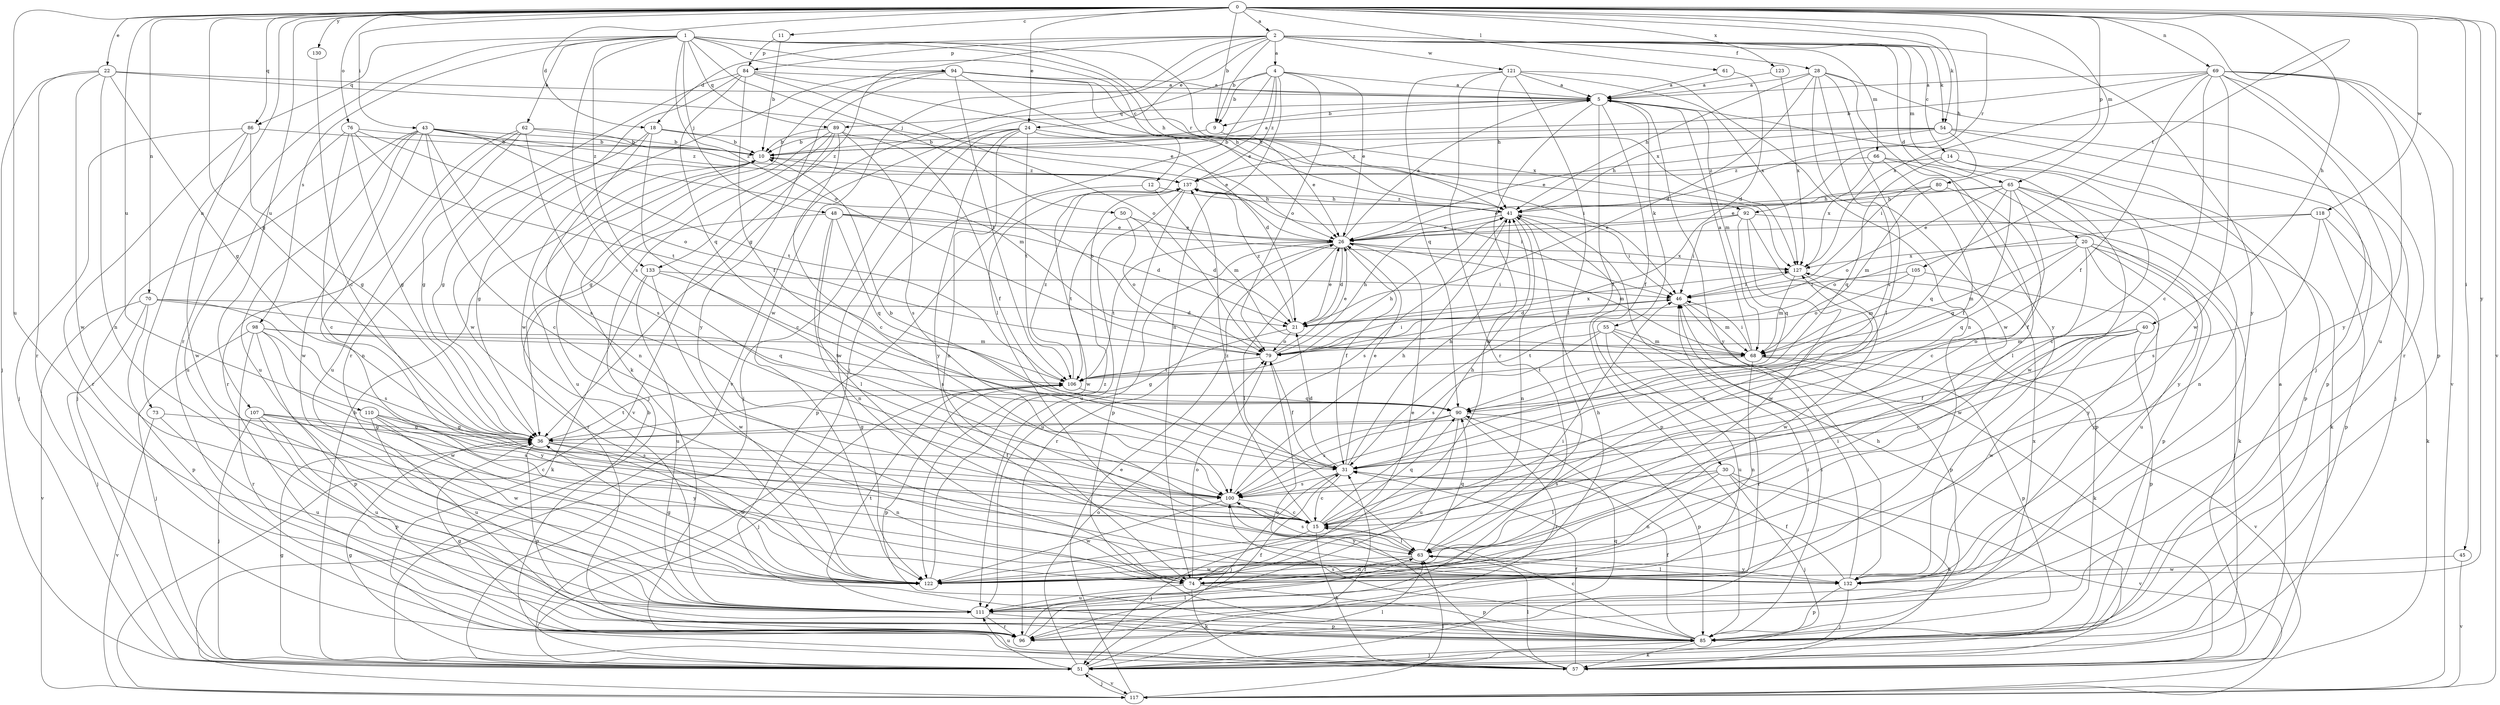 strict digraph  {
0;
1;
2;
4;
5;
9;
10;
11;
12;
14;
15;
18;
20;
21;
22;
24;
26;
28;
30;
31;
36;
40;
41;
43;
45;
46;
48;
50;
51;
54;
55;
57;
61;
62;
63;
65;
66;
68;
69;
70;
73;
74;
76;
79;
80;
84;
85;
86;
89;
90;
92;
94;
96;
98;
100;
105;
106;
107;
110;
111;
117;
118;
121;
122;
123;
127;
130;
132;
133;
137;
0 -> 2  [label=a];
0 -> 9  [label=b];
0 -> 11  [label=c];
0 -> 18  [label=d];
0 -> 22  [label=e];
0 -> 24  [label=e];
0 -> 36  [label=g];
0 -> 40  [label=h];
0 -> 41  [label=h];
0 -> 43  [label=i];
0 -> 45  [label=i];
0 -> 54  [label=k];
0 -> 61  [label=l];
0 -> 65  [label=m];
0 -> 69  [label=n];
0 -> 70  [label=n];
0 -> 73  [label=n];
0 -> 76  [label=o];
0 -> 80  [label=p];
0 -> 86  [label=q];
0 -> 92  [label=r];
0 -> 105  [label=t];
0 -> 107  [label=u];
0 -> 110  [label=u];
0 -> 111  [label=u];
0 -> 117  [label=v];
0 -> 118  [label=w];
0 -> 123  [label=x];
0 -> 130  [label=y];
0 -> 132  [label=y];
1 -> 12  [label=c];
1 -> 41  [label=h];
1 -> 48  [label=j];
1 -> 50  [label=j];
1 -> 62  [label=l];
1 -> 79  [label=o];
1 -> 86  [label=q];
1 -> 89  [label=q];
1 -> 92  [label=r];
1 -> 94  [label=r];
1 -> 96  [label=r];
1 -> 98  [label=s];
1 -> 100  [label=s];
1 -> 127  [label=x];
1 -> 133  [label=z];
2 -> 4  [label=a];
2 -> 9  [label=b];
2 -> 14  [label=c];
2 -> 18  [label=d];
2 -> 20  [label=d];
2 -> 24  [label=e];
2 -> 28  [label=f];
2 -> 36  [label=g];
2 -> 54  [label=k];
2 -> 65  [label=m];
2 -> 66  [label=m];
2 -> 84  [label=p];
2 -> 121  [label=w];
2 -> 122  [label=w];
2 -> 132  [label=y];
2 -> 133  [label=z];
4 -> 5  [label=a];
4 -> 9  [label=b];
4 -> 26  [label=e];
4 -> 51  [label=j];
4 -> 63  [label=l];
4 -> 74  [label=n];
4 -> 79  [label=o];
4 -> 117  [label=v];
4 -> 137  [label=z];
5 -> 9  [label=b];
5 -> 30  [label=f];
5 -> 31  [label=f];
5 -> 55  [label=k];
5 -> 68  [label=m];
5 -> 89  [label=q];
5 -> 122  [label=w];
5 -> 132  [label=y];
9 -> 10  [label=b];
9 -> 26  [label=e];
10 -> 5  [label=a];
10 -> 36  [label=g];
10 -> 111  [label=u];
10 -> 137  [label=z];
11 -> 10  [label=b];
11 -> 84  [label=p];
12 -> 41  [label=h];
12 -> 68  [label=m];
12 -> 85  [label=p];
14 -> 15  [label=c];
14 -> 85  [label=p];
14 -> 90  [label=q];
14 -> 137  [label=z];
15 -> 41  [label=h];
15 -> 51  [label=j];
15 -> 57  [label=k];
15 -> 63  [label=l];
15 -> 90  [label=q];
15 -> 127  [label=x];
15 -> 137  [label=z];
18 -> 10  [label=b];
18 -> 15  [label=c];
18 -> 26  [label=e];
18 -> 36  [label=g];
18 -> 74  [label=n];
20 -> 51  [label=j];
20 -> 68  [label=m];
20 -> 85  [label=p];
20 -> 90  [label=q];
20 -> 111  [label=u];
20 -> 122  [label=w];
20 -> 127  [label=x];
20 -> 132  [label=y];
21 -> 26  [label=e];
21 -> 36  [label=g];
21 -> 79  [label=o];
21 -> 127  [label=x];
21 -> 137  [label=z];
22 -> 5  [label=a];
22 -> 26  [label=e];
22 -> 36  [label=g];
22 -> 51  [label=j];
22 -> 74  [label=n];
22 -> 96  [label=r];
22 -> 122  [label=w];
24 -> 10  [label=b];
24 -> 21  [label=d];
24 -> 46  [label=i];
24 -> 51  [label=j];
24 -> 74  [label=n];
24 -> 106  [label=t];
24 -> 122  [label=w];
24 -> 132  [label=y];
26 -> 5  [label=a];
26 -> 21  [label=d];
26 -> 31  [label=f];
26 -> 63  [label=l];
26 -> 68  [label=m];
26 -> 96  [label=r];
26 -> 106  [label=t];
26 -> 111  [label=u];
26 -> 127  [label=x];
28 -> 5  [label=a];
28 -> 21  [label=d];
28 -> 41  [label=h];
28 -> 51  [label=j];
28 -> 63  [label=l];
28 -> 100  [label=s];
28 -> 122  [label=w];
28 -> 132  [label=y];
30 -> 51  [label=j];
30 -> 57  [label=k];
30 -> 63  [label=l];
30 -> 74  [label=n];
30 -> 100  [label=s];
30 -> 117  [label=v];
31 -> 10  [label=b];
31 -> 15  [label=c];
31 -> 21  [label=d];
31 -> 26  [label=e];
31 -> 41  [label=h];
31 -> 51  [label=j];
31 -> 100  [label=s];
36 -> 31  [label=f];
36 -> 74  [label=n];
36 -> 85  [label=p];
36 -> 106  [label=t];
36 -> 122  [label=w];
40 -> 15  [label=c];
40 -> 31  [label=f];
40 -> 68  [label=m];
40 -> 79  [label=o];
40 -> 85  [label=p];
40 -> 122  [label=w];
41 -> 26  [label=e];
41 -> 46  [label=i];
41 -> 74  [label=n];
41 -> 85  [label=p];
41 -> 100  [label=s];
41 -> 137  [label=z];
43 -> 10  [label=b];
43 -> 15  [label=c];
43 -> 51  [label=j];
43 -> 68  [label=m];
43 -> 74  [label=n];
43 -> 100  [label=s];
43 -> 106  [label=t];
43 -> 111  [label=u];
43 -> 122  [label=w];
43 -> 137  [label=z];
45 -> 117  [label=v];
45 -> 122  [label=w];
46 -> 21  [label=d];
46 -> 68  [label=m];
46 -> 85  [label=p];
48 -> 21  [label=d];
48 -> 26  [label=e];
48 -> 63  [label=l];
48 -> 74  [label=n];
48 -> 90  [label=q];
48 -> 96  [label=r];
48 -> 127  [label=x];
50 -> 21  [label=d];
50 -> 26  [label=e];
50 -> 79  [label=o];
50 -> 106  [label=t];
51 -> 10  [label=b];
51 -> 31  [label=f];
51 -> 36  [label=g];
51 -> 63  [label=l];
51 -> 79  [label=o];
51 -> 90  [label=q];
51 -> 111  [label=u];
51 -> 117  [label=v];
54 -> 10  [label=b];
54 -> 26  [label=e];
54 -> 41  [label=h];
54 -> 46  [label=i];
54 -> 51  [label=j];
54 -> 85  [label=p];
54 -> 137  [label=z];
55 -> 57  [label=k];
55 -> 68  [label=m];
55 -> 96  [label=r];
55 -> 100  [label=s];
55 -> 106  [label=t];
55 -> 111  [label=u];
57 -> 5  [label=a];
57 -> 10  [label=b];
57 -> 31  [label=f];
57 -> 36  [label=g];
57 -> 41  [label=h];
57 -> 63  [label=l];
57 -> 79  [label=o];
61 -> 5  [label=a];
61 -> 21  [label=d];
62 -> 10  [label=b];
62 -> 36  [label=g];
62 -> 96  [label=r];
62 -> 100  [label=s];
62 -> 111  [label=u];
62 -> 137  [label=z];
63 -> 74  [label=n];
63 -> 90  [label=q];
63 -> 100  [label=s];
63 -> 122  [label=w];
63 -> 132  [label=y];
65 -> 15  [label=c];
65 -> 26  [label=e];
65 -> 36  [label=g];
65 -> 41  [label=h];
65 -> 57  [label=k];
65 -> 74  [label=n];
65 -> 79  [label=o];
65 -> 90  [label=q];
65 -> 132  [label=y];
66 -> 31  [label=f];
66 -> 63  [label=l];
66 -> 122  [label=w];
66 -> 127  [label=x];
66 -> 137  [label=z];
68 -> 5  [label=a];
68 -> 46  [label=i];
68 -> 74  [label=n];
68 -> 85  [label=p];
68 -> 106  [label=t];
68 -> 117  [label=v];
69 -> 5  [label=a];
69 -> 10  [label=b];
69 -> 15  [label=c];
69 -> 31  [label=f];
69 -> 85  [label=p];
69 -> 96  [label=r];
69 -> 111  [label=u];
69 -> 117  [label=v];
69 -> 122  [label=w];
69 -> 127  [label=x];
69 -> 132  [label=y];
70 -> 21  [label=d];
70 -> 51  [label=j];
70 -> 85  [label=p];
70 -> 90  [label=q];
70 -> 100  [label=s];
70 -> 117  [label=v];
73 -> 36  [label=g];
73 -> 111  [label=u];
73 -> 117  [label=v];
74 -> 26  [label=e];
74 -> 57  [label=k];
74 -> 79  [label=o];
74 -> 85  [label=p];
74 -> 111  [label=u];
76 -> 10  [label=b];
76 -> 15  [label=c];
76 -> 36  [label=g];
76 -> 79  [label=o];
76 -> 106  [label=t];
76 -> 111  [label=u];
79 -> 10  [label=b];
79 -> 26  [label=e];
79 -> 31  [label=f];
79 -> 41  [label=h];
79 -> 46  [label=i];
79 -> 106  [label=t];
80 -> 26  [label=e];
80 -> 31  [label=f];
80 -> 41  [label=h];
80 -> 68  [label=m];
84 -> 5  [label=a];
84 -> 31  [label=f];
84 -> 41  [label=h];
84 -> 79  [label=o];
84 -> 90  [label=q];
84 -> 96  [label=r];
84 -> 122  [label=w];
85 -> 15  [label=c];
85 -> 31  [label=f];
85 -> 46  [label=i];
85 -> 51  [label=j];
85 -> 57  [label=k];
85 -> 100  [label=s];
86 -> 10  [label=b];
86 -> 36  [label=g];
86 -> 51  [label=j];
86 -> 96  [label=r];
86 -> 122  [label=w];
89 -> 10  [label=b];
89 -> 15  [label=c];
89 -> 31  [label=f];
89 -> 36  [label=g];
89 -> 51  [label=j];
89 -> 100  [label=s];
89 -> 117  [label=v];
90 -> 36  [label=g];
90 -> 85  [label=p];
90 -> 96  [label=r];
90 -> 100  [label=s];
90 -> 111  [label=u];
92 -> 26  [label=e];
92 -> 46  [label=i];
92 -> 57  [label=k];
92 -> 85  [label=p];
92 -> 90  [label=q];
92 -> 122  [label=w];
94 -> 5  [label=a];
94 -> 26  [label=e];
94 -> 41  [label=h];
94 -> 57  [label=k];
94 -> 106  [label=t];
94 -> 122  [label=w];
94 -> 127  [label=x];
94 -> 132  [label=y];
96 -> 31  [label=f];
96 -> 36  [label=g];
96 -> 46  [label=i];
96 -> 63  [label=l];
98 -> 51  [label=j];
98 -> 68  [label=m];
98 -> 85  [label=p];
98 -> 96  [label=r];
98 -> 106  [label=t];
98 -> 122  [label=w];
98 -> 132  [label=y];
100 -> 15  [label=c];
100 -> 41  [label=h];
100 -> 122  [label=w];
100 -> 132  [label=y];
105 -> 46  [label=i];
105 -> 68  [label=m];
105 -> 79  [label=o];
105 -> 132  [label=y];
106 -> 41  [label=h];
106 -> 51  [label=j];
106 -> 85  [label=p];
106 -> 90  [label=q];
106 -> 137  [label=z];
107 -> 36  [label=g];
107 -> 51  [label=j];
107 -> 85  [label=p];
107 -> 100  [label=s];
107 -> 111  [label=u];
107 -> 132  [label=y];
110 -> 15  [label=c];
110 -> 36  [label=g];
110 -> 100  [label=s];
110 -> 111  [label=u];
110 -> 122  [label=w];
111 -> 41  [label=h];
111 -> 85  [label=p];
111 -> 96  [label=r];
111 -> 106  [label=t];
111 -> 127  [label=x];
117 -> 26  [label=e];
117 -> 51  [label=j];
117 -> 63  [label=l];
118 -> 26  [label=e];
118 -> 57  [label=k];
118 -> 79  [label=o];
118 -> 85  [label=p];
118 -> 100  [label=s];
121 -> 5  [label=a];
121 -> 41  [label=h];
121 -> 63  [label=l];
121 -> 74  [label=n];
121 -> 90  [label=q];
121 -> 96  [label=r];
121 -> 127  [label=x];
122 -> 36  [label=g];
122 -> 46  [label=i];
122 -> 137  [label=z];
123 -> 5  [label=a];
123 -> 127  [label=x];
127 -> 46  [label=i];
127 -> 68  [label=m];
127 -> 122  [label=w];
130 -> 15  [label=c];
132 -> 31  [label=f];
132 -> 46  [label=i];
132 -> 51  [label=j];
132 -> 63  [label=l];
132 -> 85  [label=p];
133 -> 46  [label=i];
133 -> 57  [label=k];
133 -> 100  [label=s];
133 -> 111  [label=u];
133 -> 122  [label=w];
137 -> 41  [label=h];
137 -> 46  [label=i];
137 -> 85  [label=p];
137 -> 111  [label=u];
137 -> 122  [label=w];
}
